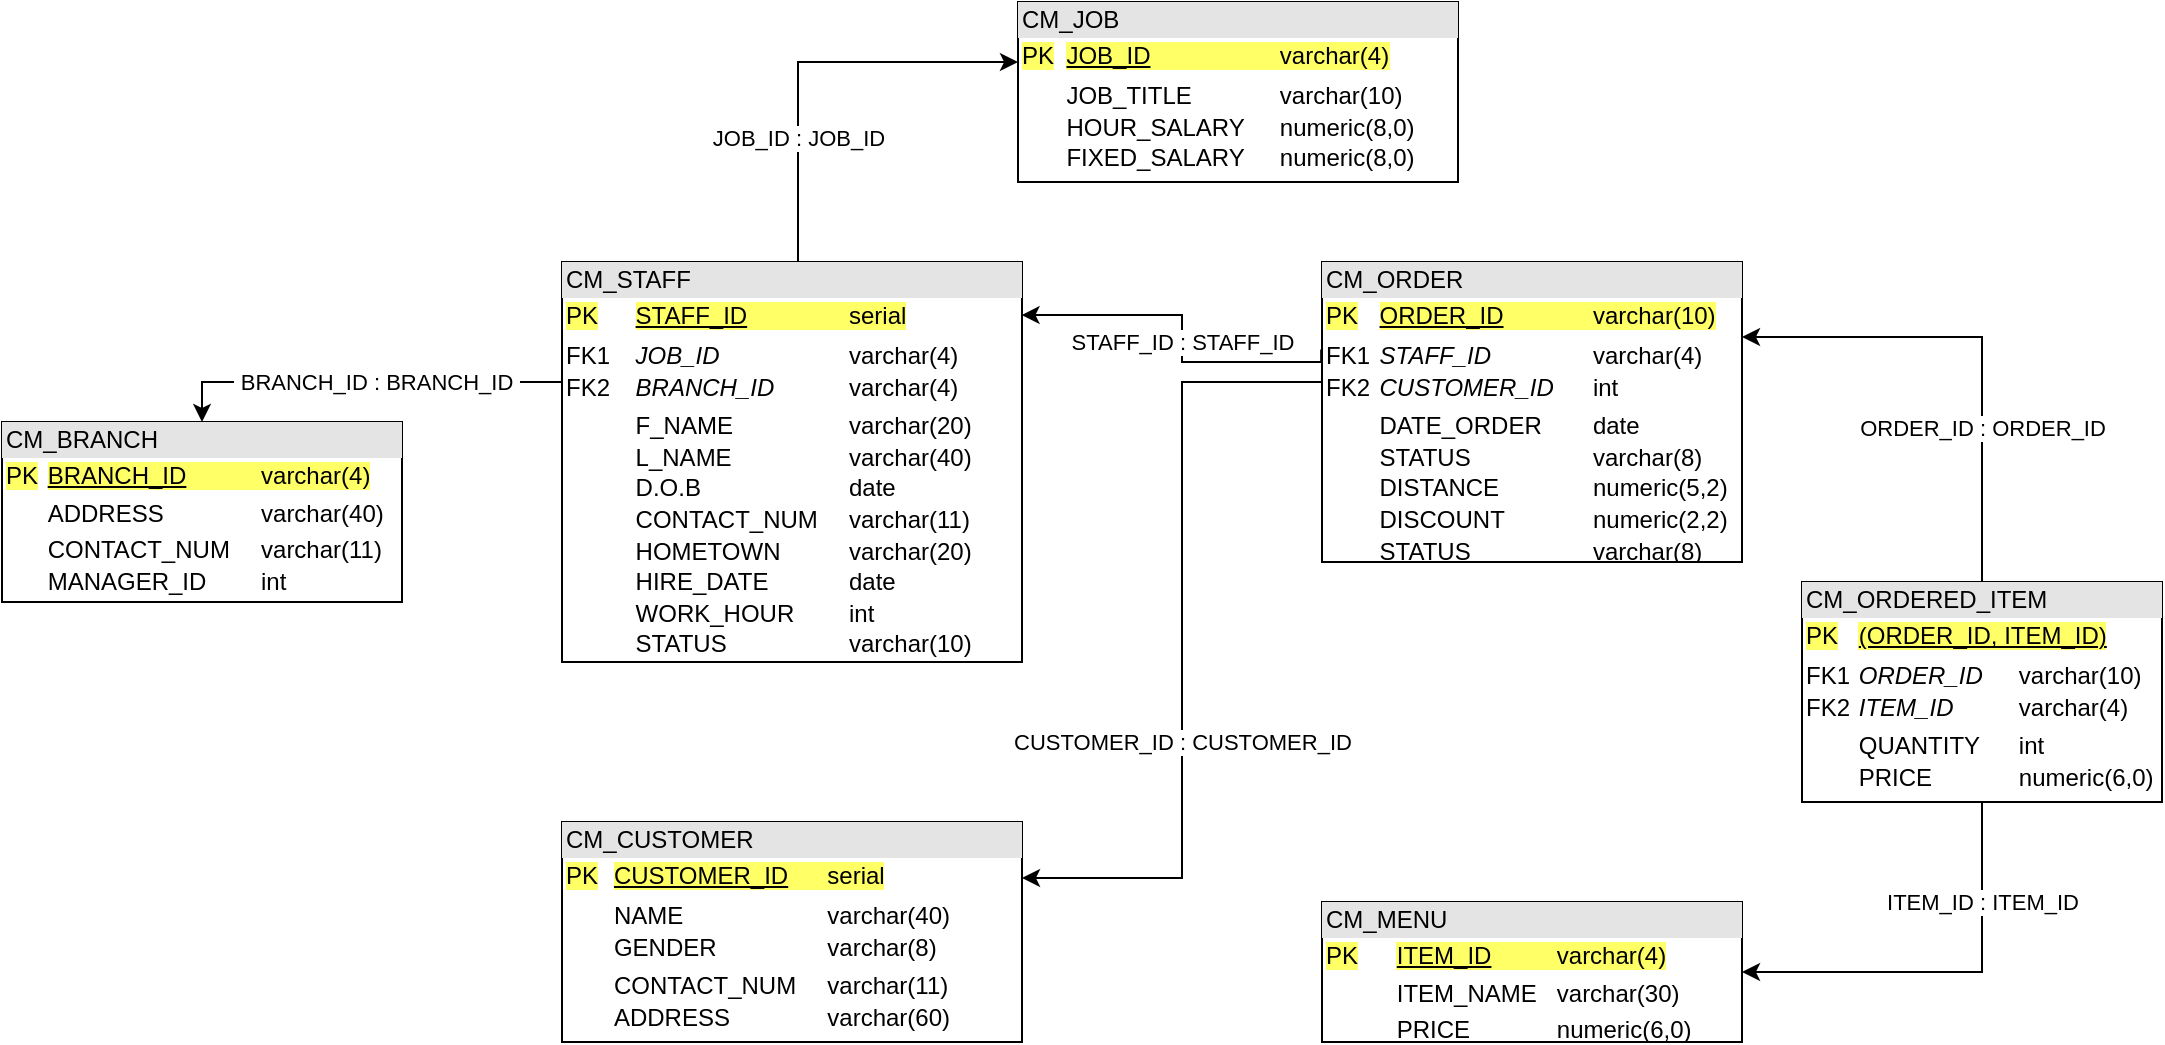 <mxfile version="14.7.7" type="device"><diagram id="C5RBs43oDa-KdzZeNtuy" name="Page-1"><mxGraphModel dx="1113" dy="760" grid="1" gridSize="10" guides="1" tooltips="1" connect="1" arrows="1" fold="1" page="1" pageScale="1" pageWidth="1169" pageHeight="827" math="0" shadow="0"><root><mxCell id="WIyWlLk6GJQsqaUBKTNV-0"/><mxCell id="WIyWlLk6GJQsqaUBKTNV-1" parent="WIyWlLk6GJQsqaUBKTNV-0"/><mxCell id="qnNyaAuNgFkY3kjC_fP6-4" value="&lt;div style=&quot;box-sizing: border-box ; width: 100% ; background: #e4e4e4 ; padding: 2px&quot;&gt;CM_BRANCH&lt;/div&gt;&lt;table style=&quot;width: 100% ; font-size: 1em&quot; cellpadding=&quot;2&quot; cellspacing=&quot;0&quot;&gt;&lt;tbody&gt;&lt;tr&gt;&lt;td&gt;&lt;span style=&quot;background-color: rgb(255 , 255 , 102)&quot;&gt;PK&#9;&lt;/span&gt;&lt;/td&gt;&lt;td&gt;&lt;span style=&quot;background-color: rgb(255 , 255 , 102)&quot;&gt;&lt;u&gt;BRANCH_ID&lt;/u&gt;&#9;&lt;span style=&quot;white-space: pre&quot;&gt;&#9;&lt;/span&gt;&lt;span style=&quot;white-space: pre&quot;&gt;&#9;&lt;/span&gt;varchar(4)&lt;/span&gt;&lt;br&gt;&lt;/td&gt;&lt;/tr&gt;&lt;tr&gt;&lt;td&gt;&lt;br&gt;&lt;/td&gt;&lt;td&gt;ADDRESS&lt;span&gt;&#9;&lt;span style=&quot;white-space: pre&quot;&gt;&#9;&lt;/span&gt;&lt;span style=&quot;white-space: pre&quot;&gt;&#9;&lt;/span&gt;&lt;/span&gt;varchar(40)&lt;br&gt;&lt;/td&gt;&lt;/tr&gt;&lt;tr&gt;&lt;td&gt;&lt;/td&gt;&lt;td style=&quot;line-height: 130%&quot;&gt;CONTACT_NUM&lt;span&gt;&#9;&lt;span style=&quot;white-space: pre&quot;&gt;&#9;&lt;/span&gt;&lt;/span&gt;varchar(11)&lt;br&gt;MANAGER_ID&lt;span&gt;&#9;&lt;span style=&quot;white-space: pre&quot;&gt;&#9;&lt;/span&gt;&lt;/span&gt;int&lt;/td&gt;&lt;/tr&gt;&lt;/tbody&gt;&lt;/table&gt;" style="verticalAlign=top;align=left;overflow=fill;html=1;strokeColor=#000000;fillColor=none;" parent="WIyWlLk6GJQsqaUBKTNV-1" vertex="1"><mxGeometry x="40" y="320" width="200" height="90" as="geometry"/></mxCell><mxCell id="qnNyaAuNgFkY3kjC_fP6-5" value="&lt;div style=&quot;box-sizing: border-box ; width: 100% ; background: rgb(228 , 228 , 228) ; padding: 2px&quot;&gt;CM_MENU&lt;/div&gt;&lt;table style=&quot;width: 100% ; font-size: 1em&quot; cellpadding=&quot;2&quot; cellspacing=&quot;0&quot;&gt;&lt;tbody&gt;&lt;tr&gt;&lt;td&gt;&lt;span style=&quot;background-color: rgb(255 , 255 , 102)&quot;&gt;PK&lt;/span&gt;&lt;/td&gt;&lt;td&gt;&lt;u style=&quot;background-color: rgb(255 , 255 , 102)&quot;&gt;ITEM_ID&lt;/u&gt;&lt;span style=&quot;background-color: rgb(255 , 255 , 102) ; white-space: pre&quot;&gt;&#9;&lt;/span&gt;&lt;span style=&quot;background-color: rgb(255 , 255 , 102) ; white-space: pre&quot;&gt;&#9;&lt;/span&gt;&lt;span style=&quot;background-color: rgb(255 , 255 , 102)&quot;&gt;varchar(4)&lt;/span&gt;&lt;/td&gt;&lt;/tr&gt;&lt;tr&gt;&lt;td&gt;&lt;span style=&quot;white-space: pre&quot;&gt;&#9;&lt;/span&gt;&lt;br&gt;&lt;/td&gt;&lt;td&gt;ITEM_NAME&lt;span style=&quot;white-space: pre&quot;&gt;&#9;&lt;/span&gt;varchar(30)&lt;/td&gt;&lt;/tr&gt;&lt;tr&gt;&lt;td&gt;&lt;/td&gt;&lt;td&gt;PRICE&lt;span style=&quot;white-space: pre&quot;&gt;&#9;&lt;/span&gt;&lt;span style=&quot;white-space: pre&quot;&gt;&#9;&lt;/span&gt;numeric(6,0)&lt;/td&gt;&lt;/tr&gt;&lt;/tbody&gt;&lt;/table&gt;" style="verticalAlign=top;align=left;overflow=fill;html=1;strokeColor=#000000;fillColor=none;" parent="WIyWlLk6GJQsqaUBKTNV-1" vertex="1"><mxGeometry x="700" y="560" width="210" height="70" as="geometry"/></mxCell><mxCell id="qnNyaAuNgFkY3kjC_fP6-6" value="&lt;div style=&quot;box-sizing: border-box ; width: 100% ; background: #e4e4e4 ; padding: 2px&quot;&gt;CM_JOB&lt;/div&gt;&lt;table style=&quot;width: 100% ; font-size: 1em&quot; cellpadding=&quot;2&quot; cellspacing=&quot;0&quot;&gt;&lt;tbody style=&quot;line-height: 130%&quot;&gt;&lt;tr&gt;&lt;td&gt;&lt;span style=&quot;background-color: rgb(255 , 255 , 102)&quot;&gt;PK&lt;/span&gt;&lt;/td&gt;&lt;td&gt;&lt;span style=&quot;background-color: rgb(255 , 255 , 102)&quot;&gt;&lt;u&gt;JOB_ID&lt;/u&gt;&lt;span style=&quot;white-space: pre&quot;&gt;&#9;&lt;span style=&quot;white-space: pre&quot;&gt;&#9;&lt;span style=&quot;white-space: pre&quot;&gt;&#9;&lt;/span&gt;&lt;/span&gt;&lt;/span&gt;varchar(4)&lt;/span&gt;&lt;/td&gt;&lt;/tr&gt;&lt;tr&gt;&lt;td&gt;&lt;span&gt;&#9;&lt;/span&gt;&lt;br&gt;&lt;/td&gt;&lt;td&gt;JOB_TITLE&lt;span&gt;&#9;&lt;span style=&quot;white-space: pre&quot;&gt;&#9;&lt;/span&gt;&lt;span style=&quot;white-space: pre&quot;&gt;&#9;&lt;/span&gt;&lt;/span&gt;varchar(10)&lt;br&gt;HOUR_SALARY&lt;span style=&quot;white-space: pre&quot;&gt;&#9;&lt;/span&gt;numeric(8,0)&lt;br&gt;FIXED_SALARY&lt;span style=&quot;white-space: pre&quot;&gt;&#9;&lt;/span&gt;numeric(8,0)&lt;/td&gt;&lt;/tr&gt;&lt;tr&gt;&lt;td&gt;&lt;/td&gt;&lt;td&gt;&lt;br&gt;&lt;/td&gt;&lt;/tr&gt;&lt;/tbody&gt;&lt;/table&gt;" style="verticalAlign=top;align=left;overflow=fill;html=1;strokeColor=#000000;fillColor=#FFFFFF;" parent="WIyWlLk6GJQsqaUBKTNV-1" vertex="1"><mxGeometry x="548" y="110" width="220" height="90" as="geometry"/></mxCell><mxCell id="qnNyaAuNgFkY3kjC_fP6-9" value="JOB_ID : JOB_ID" style="edgeStyle=orthogonalEdgeStyle;rounded=0;orthogonalLoop=1;jettySize=auto;html=1;exitX=0.5;exitY=0;exitDx=0;exitDy=0;" parent="WIyWlLk6GJQsqaUBKTNV-1" source="qnNyaAuNgFkY3kjC_fP6-8" edge="1"><mxGeometry x="-0.384" relative="1" as="geometry"><Array as="points"><mxPoint x="438" y="240"/><mxPoint x="438" y="140"/><mxPoint x="548" y="140"/></Array><mxPoint as="offset"/><mxPoint x="548" y="140" as="targetPoint"/></mxGeometry></mxCell><mxCell id="qnNyaAuNgFkY3kjC_fP6-11" value="&amp;nbsp;BRANCH_ID : BRANCH_ID&amp;nbsp;" style="edgeStyle=orthogonalEdgeStyle;rounded=0;orthogonalLoop=1;jettySize=auto;html=1;entryX=0.5;entryY=0;entryDx=0;entryDy=0;exitX=0;exitY=0.285;exitDx=0;exitDy=0;exitPerimeter=0;" parent="WIyWlLk6GJQsqaUBKTNV-1" target="qnNyaAuNgFkY3kjC_fP6-4" edge="1" source="qnNyaAuNgFkY3kjC_fP6-8"><mxGeometry x="-0.054" relative="1" as="geometry"><mxPoint x="324" y="302" as="sourcePoint"/><mxPoint as="offset"/><Array as="points"><mxPoint x="140" y="300"/></Array></mxGeometry></mxCell><mxCell id="qnNyaAuNgFkY3kjC_fP6-8" value="&lt;div style=&quot;box-sizing: border-box ; width: 100% ; background: #e4e4e4 ; padding: 2px&quot;&gt;CM_STAFF&lt;/div&gt;&lt;table style=&quot;width: 100% ; font-size: 1em&quot; cellpadding=&quot;2&quot; cellspacing=&quot;0&quot;&gt;&lt;tbody style=&quot;line-height: 130%&quot;&gt;&lt;tr&gt;&lt;td&gt;&lt;span style=&quot;background-color: rgb(255 , 255 , 102)&quot;&gt;PK&lt;/span&gt;&lt;/td&gt;&lt;td&gt;&lt;span style=&quot;background-color: rgb(255 , 255 , 102)&quot;&gt;&lt;u&gt;STAFF_ID&lt;/u&gt;&lt;span style=&quot;white-space: pre&quot;&gt;&#9;&lt;/span&gt;&lt;span style=&quot;white-space: pre&quot;&gt;&#9;&lt;/span&gt;serial&lt;/span&gt;&lt;/td&gt;&lt;/tr&gt;&lt;tr&gt;&lt;td&gt;FK1&lt;br&gt;FK2&lt;span style=&quot;white-space: pre&quot;&gt;&#9;&lt;/span&gt;&lt;br&gt;&lt;/td&gt;&lt;td&gt;&lt;i&gt;JOB_ID&lt;/i&gt;&lt;span style=&quot;font-style: italic ; white-space: pre&quot;&gt;&#9;&lt;/span&gt;&lt;span style=&quot;font-style: italic ; white-space: pre&quot;&gt;&#9;&lt;/span&gt;&lt;span style=&quot;font-style: italic ; white-space: pre&quot;&gt;&#9;&lt;/span&gt;varchar(4)&lt;br&gt;&lt;i&gt;BRANCH_ID&lt;/i&gt;&lt;span style=&quot;white-space: pre&quot;&gt;&#9;&lt;/span&gt;&lt;span style=&quot;white-space: pre&quot;&gt;&#9;&lt;/span&gt;varchar(4)&lt;/td&gt;&lt;/tr&gt;&lt;tr&gt;&lt;td&gt;&lt;br&gt;&lt;/td&gt;&lt;td style=&quot;line-height: 130%&quot;&gt;F_NAME&lt;span style=&quot;white-space: pre&quot;&gt;&#9;&lt;/span&gt;&lt;span style=&quot;white-space: pre&quot;&gt;&#9;&lt;/span&gt;&lt;span style=&quot;white-space: pre&quot;&gt;&#9;&lt;/span&gt;varchar(20)&lt;br&gt;L_NAME&lt;span style=&quot;white-space: pre&quot;&gt;&#9;&lt;/span&gt;&lt;span style=&quot;white-space: pre&quot;&gt;&#9;&lt;/span&gt;&lt;span style=&quot;white-space: pre&quot;&gt;&#9;&lt;/span&gt;varchar(40)&lt;br&gt;D.O.B&lt;span style=&quot;white-space: pre&quot;&gt;&#9;&lt;/span&gt;&lt;span style=&quot;white-space: pre&quot;&gt;&#9;&lt;/span&gt;&lt;span style=&quot;white-space: pre&quot;&gt;&#9;&lt;/span&gt;date&lt;br&gt;CONTACT_NUM&lt;span style=&quot;white-space: pre&quot;&gt;&#9;&lt;/span&gt;varchar(11)&lt;br&gt;HOMETOWN&lt;span style=&quot;white-space: pre&quot;&gt;&#9;&lt;/span&gt;&lt;span style=&quot;white-space: pre&quot;&gt;&#9;&lt;/span&gt;varchar(20)&lt;br&gt;HIRE_DATE&lt;span style=&quot;white-space: pre&quot;&gt;&#9;&lt;/span&gt;&lt;span style=&quot;white-space: pre&quot;&gt;&#9;&lt;/span&gt;date&lt;br&gt;WORK_HOUR&lt;span style=&quot;white-space: pre&quot;&gt;&#9;&lt;/span&gt;int&lt;br&gt;STATUS&lt;span style=&quot;white-space: pre&quot;&gt;&#9;&lt;/span&gt;&lt;span style=&quot;white-space: pre&quot;&gt;&#9;&lt;/span&gt;&lt;span style=&quot;white-space: pre&quot;&gt;&#9;&lt;/span&gt;varchar(10)&lt;/td&gt;&lt;/tr&gt;&lt;/tbody&gt;&lt;/table&gt;" style="verticalAlign=top;align=left;overflow=fill;html=1;strokeColor=#000000;fillColor=#FFFFFF;" parent="WIyWlLk6GJQsqaUBKTNV-1" vertex="1"><mxGeometry x="320" y="240" width="230" height="200" as="geometry"/></mxCell><mxCell id="qnNyaAuNgFkY3kjC_fP6-16" value="&amp;nbsp;STAFF_ID : STAFF_ID&amp;nbsp;" style="edgeStyle=orthogonalEdgeStyle;rounded=0;orthogonalLoop=1;jettySize=auto;html=1;exitX=-0.002;exitY=0.298;exitDx=0;exitDy=0;exitPerimeter=0;entryX=0.999;entryY=0.131;entryDx=0;entryDy=0;entryPerimeter=0;" parent="WIyWlLk6GJQsqaUBKTNV-1" edge="1"><mxGeometry x="-0.043" relative="1" as="geometry"><Array as="points"><mxPoint x="700" y="290"/><mxPoint x="630" y="290"/><mxPoint x="630" y="267"/></Array><mxPoint as="offset"/><mxPoint x="549.77" y="266.51" as="targetPoint"/><mxPoint x="699.58" y="283.7" as="sourcePoint"/></mxGeometry></mxCell><mxCell id="vbZAuseAw2flLpUxVGOm-0" style="edgeStyle=orthogonalEdgeStyle;rounded=0;orthogonalLoop=1;jettySize=auto;html=1;entryX=1;entryY=0.25;entryDx=0;entryDy=0;" edge="1" parent="WIyWlLk6GJQsqaUBKTNV-1" source="qnNyaAuNgFkY3kjC_fP6-12" target="qnNyaAuNgFkY3kjC_fP6-23"><mxGeometry relative="1" as="geometry"><mxPoint x="550" y="570" as="targetPoint"/><Array as="points"><mxPoint x="630" y="300"/><mxPoint x="630" y="548"/><mxPoint x="550" y="548"/></Array></mxGeometry></mxCell><mxCell id="vbZAuseAw2flLpUxVGOm-2" value="CUSTOMER_ID : CUSTOMER_ID" style="edgeLabel;html=1;align=center;verticalAlign=middle;resizable=0;points=[];" vertex="1" connectable="0" parent="vbZAuseAw2flLpUxVGOm-0"><mxGeometry x="0.044" y="1" relative="1" as="geometry"><mxPoint x="-1" y="42" as="offset"/></mxGeometry></mxCell><mxCell id="qnNyaAuNgFkY3kjC_fP6-12" value="&lt;div style=&quot;box-sizing: border-box ; width: 100% ; background: #e4e4e4 ; padding: 2px&quot;&gt;CM_ORDER&lt;/div&gt;&lt;table style=&quot;width: 100% ; font-size: 1em&quot; cellpadding=&quot;2&quot; cellspacing=&quot;0&quot;&gt;&lt;tbody style=&quot;line-height: 130%&quot;&gt;&lt;tr&gt;&lt;td&gt;&lt;span style=&quot;background-color: rgb(255 , 255 , 102)&quot;&gt;PK&lt;/span&gt;&lt;/td&gt;&lt;td&gt;&lt;span style=&quot;background-color: rgb(255 , 255 , 102)&quot;&gt;&lt;u&gt;ORDER_ID&lt;/u&gt;&lt;span&gt;&#9;&lt;span style=&quot;white-space: pre&quot;&gt;&#9;&lt;/span&gt;&lt;span style=&quot;white-space: pre&quot;&gt;&#9;&lt;/span&gt;&lt;/span&gt;varchar(10)&lt;/span&gt;&lt;/td&gt;&lt;/tr&gt;&lt;tr&gt;&lt;td&gt;FK1&lt;br&gt;FK2&lt;/td&gt;&lt;td&gt;&lt;i&gt;STAFF_ID&lt;span style=&quot;white-space: pre&quot;&gt;&#9;&lt;span style=&quot;white-space: pre&quot;&gt;&#9;&lt;/span&gt;&lt;/span&gt;&lt;/i&gt;varchar(4)&lt;br&gt;&lt;i&gt;CUSTOMER_ID&lt;/i&gt;&lt;span style=&quot;font-style: italic ; white-space: pre&quot;&gt;&#9;&lt;/span&gt;int&lt;/td&gt;&lt;/tr&gt;&lt;tr&gt;&lt;td&gt;&lt;br&gt;&lt;/td&gt;&lt;td&gt;DATE_ORDER&lt;span&gt;&amp;nbsp;&lt;/span&gt;&lt;span&gt;&#9;&lt;span style=&quot;white-space: pre&quot;&gt;&#9;&lt;/span&gt;&lt;/span&gt;date&lt;br&gt;STATUS&lt;span&gt;&#9;&lt;span style=&quot;white-space: pre&quot;&gt;&#9;&lt;/span&gt;&lt;/span&gt;&lt;span&gt;&#9;&lt;span style=&quot;white-space: pre&quot;&gt;&#9;&lt;/span&gt;&lt;span style=&quot;white-space: pre&quot;&gt;&#9;&lt;/span&gt;&lt;/span&gt;varchar(8)&lt;br&gt;DISTANCE&lt;span&gt;&#9;&lt;span style=&quot;white-space: pre&quot;&gt;&#9;&lt;span style=&quot;white-space: pre&quot;&gt;&#9;&lt;/span&gt;n&lt;/span&gt;umeric&lt;/span&gt;(5,2)&lt;br&gt;DISCOUNT&lt;span&gt;&#9;&lt;span style=&quot;white-space: pre&quot;&gt;&#9;&lt;span style=&quot;white-space: pre&quot;&gt;&#9;&lt;/span&gt;n&lt;/span&gt;umeric&lt;/span&gt;(2,2)&lt;br&gt;STATUS&lt;span style=&quot;white-space: pre&quot;&gt;&#9;&lt;/span&gt;&lt;span style=&quot;white-space: pre&quot;&gt;&#9;&lt;/span&gt;&lt;span style=&quot;white-space: pre&quot;&gt;&#9;&lt;/span&gt;varchar(8)&lt;/td&gt;&lt;/tr&gt;&lt;/tbody&gt;&lt;/table&gt;" style="verticalAlign=top;align=left;overflow=fill;html=1;strokeColor=#000000;fillColor=#FFFFFF;" parent="WIyWlLk6GJQsqaUBKTNV-1" vertex="1"><mxGeometry x="700" y="240" width="210" height="150" as="geometry"/></mxCell><mxCell id="qnNyaAuNgFkY3kjC_fP6-23" value="&lt;div style=&quot;box-sizing: border-box ; width: 100% ; background: #e4e4e4 ; padding: 2px&quot;&gt;CM_CUSTOMER&lt;/div&gt;&lt;table style=&quot;width: 100% ; font-size: 1em&quot; cellpadding=&quot;2&quot; cellspacing=&quot;0&quot;&gt;&lt;tbody style=&quot;line-height: 130%&quot;&gt;&lt;tr&gt;&lt;td&gt;&lt;span style=&quot;background-color: rgb(255 , 255 , 102)&quot;&gt;PK&lt;/span&gt;&lt;/td&gt;&lt;td&gt;&lt;span style=&quot;background-color: rgb(255 , 255 , 102)&quot;&gt;&lt;u&gt;CUSTOMER_ID&lt;/u&gt;&lt;span&gt;&#9;&lt;span style=&quot;white-space: pre&quot;&gt;&#9;&lt;/span&gt;&lt;/span&gt;serial&lt;/span&gt;&lt;/td&gt;&lt;/tr&gt;&lt;tr&gt;&lt;td&gt;&lt;br&gt;&lt;/td&gt;&lt;td style=&quot;line-height: 130%&quot;&gt;NAME&lt;span&gt;&#9;&lt;span style=&quot;white-space: pre&quot;&gt;&#9;&lt;/span&gt;&lt;span style=&quot;white-space: pre&quot;&gt;&#9;&lt;/span&gt;&lt;span style=&quot;white-space: pre&quot;&gt;&#9;&lt;/span&gt;&lt;/span&gt;varchar(40)&lt;br&gt;GENDER&lt;span&gt;&#9;&lt;span style=&quot;white-space: pre&quot;&gt;&#9;&lt;/span&gt;&lt;span style=&quot;white-space: pre&quot;&gt;&#9;&lt;/span&gt;v&lt;/span&gt;archar(8)&lt;span&gt;&#9;&lt;/span&gt;&lt;/td&gt;&lt;/tr&gt;&lt;tr&gt;&lt;td&gt;&lt;br&gt;&lt;/td&gt;&lt;td&gt;CONTACT_NUM&lt;span&gt;&#9;&lt;span style=&quot;white-space: pre&quot;&gt;&#9;&lt;/span&gt;&lt;/span&gt;varchar(11)&lt;br&gt;ADDRESS&amp;nbsp;&lt;span&gt;&#9;&lt;span style=&quot;white-space: pre&quot;&gt;&#9;&lt;/span&gt;&lt;span style=&quot;white-space: pre&quot;&gt;&#9;&lt;/span&gt;&lt;/span&gt;varchar(60)&lt;br&gt;&lt;/td&gt;&lt;/tr&gt;&lt;/tbody&gt;&lt;/table&gt;" style="verticalAlign=top;align=left;overflow=fill;html=1;strokeColor=#000000;fillColor=#FFFFFF;" parent="WIyWlLk6GJQsqaUBKTNV-1" vertex="1"><mxGeometry x="320" y="520" width="230" height="110" as="geometry"/></mxCell><mxCell id="vbZAuseAw2flLpUxVGOm-4" value="ORDER_ID : ORDER_ID" style="edgeStyle=orthogonalEdgeStyle;rounded=0;orthogonalLoop=1;jettySize=auto;html=1;entryX=1;entryY=0.25;entryDx=0;entryDy=0;exitX=0.5;exitY=0;exitDx=0;exitDy=0;" edge="1" parent="WIyWlLk6GJQsqaUBKTNV-1" source="vbZAuseAw2flLpUxVGOm-3" target="qnNyaAuNgFkY3kjC_fP6-12"><mxGeometry x="-0.363" relative="1" as="geometry"><mxPoint as="offset"/></mxGeometry></mxCell><mxCell id="vbZAuseAw2flLpUxVGOm-6" style="edgeStyle=orthogonalEdgeStyle;rounded=0;orthogonalLoop=1;jettySize=auto;html=1;entryX=1;entryY=0.5;entryDx=0;entryDy=0;exitX=0.5;exitY=1;exitDx=0;exitDy=0;" edge="1" parent="WIyWlLk6GJQsqaUBKTNV-1" source="vbZAuseAw2flLpUxVGOm-3" target="qnNyaAuNgFkY3kjC_fP6-5"><mxGeometry relative="1" as="geometry"><Array as="points"><mxPoint x="1030" y="595"/></Array></mxGeometry></mxCell><mxCell id="vbZAuseAw2flLpUxVGOm-7" value="&amp;nbsp;ITEM_ID : ITEM_ID&amp;nbsp;" style="edgeLabel;html=1;align=center;verticalAlign=middle;resizable=0;points=[];" vertex="1" connectable="0" parent="vbZAuseAw2flLpUxVGOm-6"><mxGeometry x="0.047" relative="1" as="geometry"><mxPoint x="22" y="-35" as="offset"/></mxGeometry></mxCell><mxCell id="vbZAuseAw2flLpUxVGOm-3" value="&lt;div style=&quot;box-sizing: border-box ; width: 100% ; background: #e4e4e4 ; padding: 2px&quot;&gt;CM_ORDERED_ITEM&lt;/div&gt;&lt;table style=&quot;width: 100% ; font-size: 1em&quot; cellpadding=&quot;2&quot; cellspacing=&quot;0&quot;&gt;&lt;tbody style=&quot;line-height: 130%&quot;&gt;&lt;tr&gt;&lt;td&gt;&lt;span style=&quot;background-color: rgb(255 , 255 , 102)&quot;&gt;PK&lt;/span&gt;&lt;/td&gt;&lt;td&gt;&lt;u&gt;&lt;span style=&quot;background-color: rgb(255 , 255 , 102)&quot;&gt;(ORDER_ID, ITEM_ID&lt;/span&gt;&lt;span style=&quot;background-color: rgb(255 , 255 , 102)&quot;&gt;)&lt;/span&gt;&lt;/u&gt;&lt;/td&gt;&lt;/tr&gt;&lt;tr&gt;&lt;td&gt;FK1&lt;br&gt;FK2&lt;/td&gt;&lt;td&gt;&lt;i&gt;ORDER_ID&lt;/i&gt;&lt;span style=&quot;font-style: italic ; white-space: pre&quot;&gt;&#9;&lt;/span&gt;varchar(10)&lt;br&gt;&lt;i&gt;ITEM_ID&lt;/i&gt;&lt;span style=&quot;font-style: italic ; white-space: pre&quot;&gt;&#9;&lt;/span&gt;&lt;span style=&quot;font-style: italic ; white-space: pre&quot;&gt;&#9;&lt;/span&gt;varchar(4)&lt;/td&gt;&lt;/tr&gt;&lt;tr&gt;&lt;td&gt;&lt;/td&gt;&lt;td&gt;QUANTITY&lt;span style=&quot;white-space: pre&quot;&gt;&#9;&lt;/span&gt;int&lt;br&gt;PRICE&lt;span style=&quot;white-space: pre&quot;&gt;&#9;&lt;/span&gt;&lt;span style=&quot;white-space: pre&quot;&gt;&#9;&lt;/span&gt;numeric(6,0)&lt;/td&gt;&lt;/tr&gt;&lt;/tbody&gt;&lt;/table&gt;" style="verticalAlign=top;align=left;overflow=fill;html=1;" vertex="1" parent="WIyWlLk6GJQsqaUBKTNV-1"><mxGeometry x="940" y="400" width="180" height="110" as="geometry"/></mxCell></root></mxGraphModel></diagram></mxfile>
